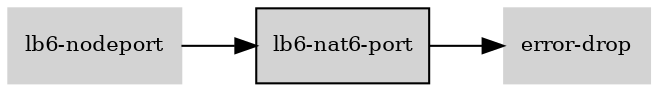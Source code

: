 digraph "lb6_nat6_port_subgraph" {
  rankdir=LR;
  node [shape=box, style=filled, fontsize=10, color=lightgray, fontcolor=black, fillcolor=lightgray];
  "lb6-nat6-port" [color=black, fontcolor=black, fillcolor=lightgray];
  edge [fontsize=8];
  "lb6-nat6-port" -> "error-drop";
  "lb6-nodeport" -> "lb6-nat6-port";
}
